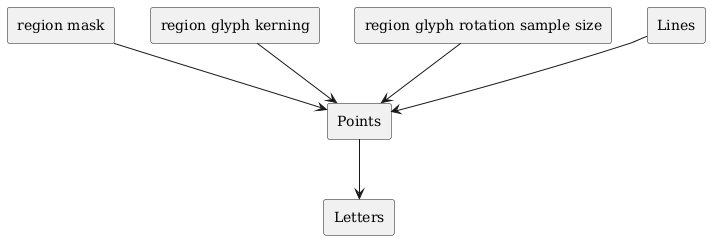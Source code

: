 @startuml abstract
skinparam defaultFontName DejaVu Serif

rectangle "region mask" as crm
rectangle "region glyph kerning" as crgk
rectangle "region glyph rotation sample size" as crgrss

rectangle "Lines" as rli
rectangle "Points" as rp
rectangle "Letters" as rle

crm --> rp
crgk --> rp
crgrss --> rp

rli --> rp
rp --> rle

@enduml